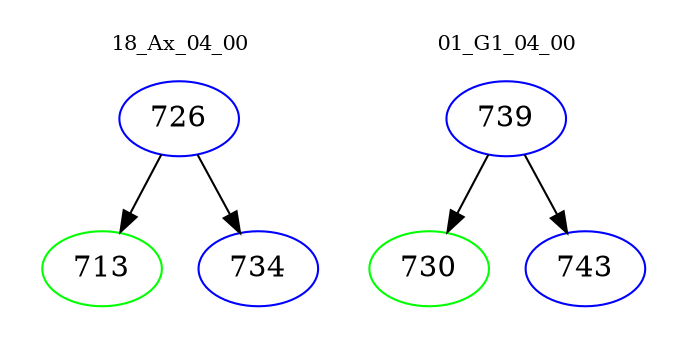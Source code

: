 digraph{
subgraph cluster_0 {
color = white
label = "18_Ax_04_00";
fontsize=10;
T0_726 [label="726", color="blue"]
T0_726 -> T0_713 [color="black"]
T0_713 [label="713", color="green"]
T0_726 -> T0_734 [color="black"]
T0_734 [label="734", color="blue"]
}
subgraph cluster_1 {
color = white
label = "01_G1_04_00";
fontsize=10;
T1_739 [label="739", color="blue"]
T1_739 -> T1_730 [color="black"]
T1_730 [label="730", color="green"]
T1_739 -> T1_743 [color="black"]
T1_743 [label="743", color="blue"]
}
}
